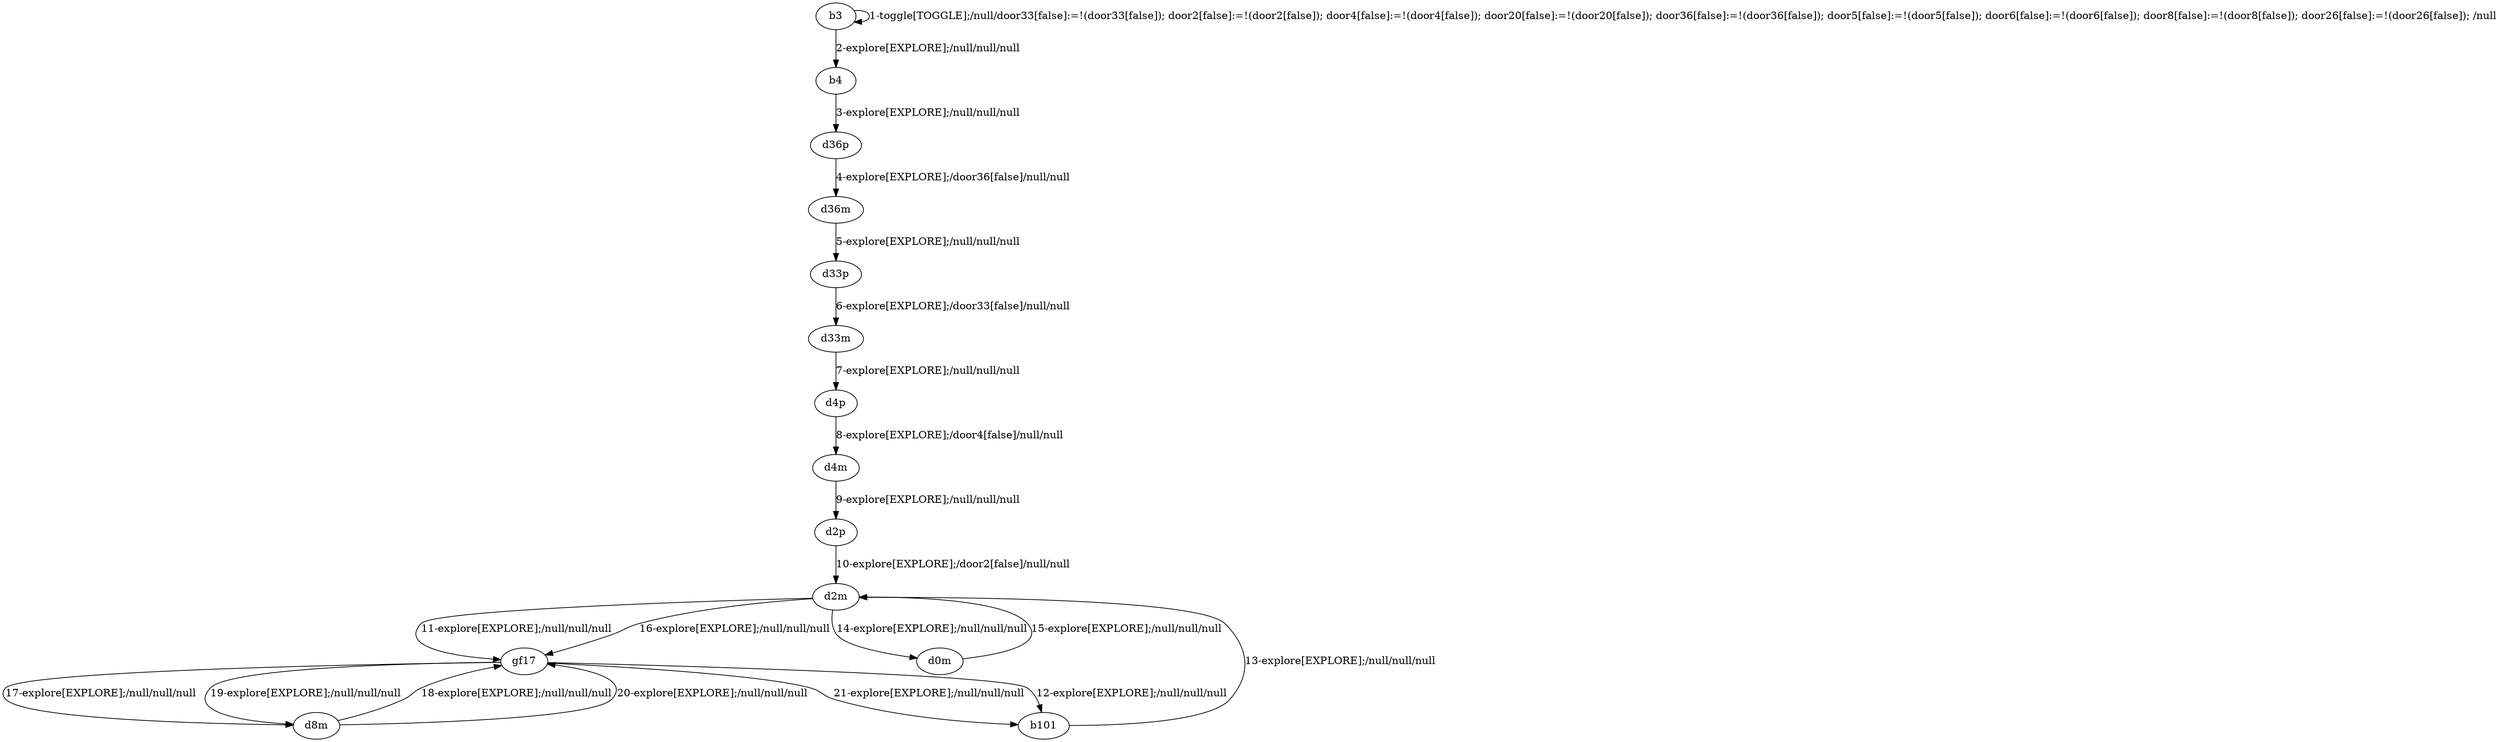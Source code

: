 # Total number of goals covered by this test: 6
# d8m --> gf17
# gf17 --> b101
# b101 --> d2m
# d2m --> d0m
# d0m --> d2m
# gf17 --> d8m

digraph g {
"b3" -> "b3" [label = "1-toggle[TOGGLE];/null/door33[false]:=!(door33[false]); door2[false]:=!(door2[false]); door4[false]:=!(door4[false]); door20[false]:=!(door20[false]); door36[false]:=!(door36[false]); door5[false]:=!(door5[false]); door6[false]:=!(door6[false]); door8[false]:=!(door8[false]); door26[false]:=!(door26[false]); /null"];
"b3" -> "b4" [label = "2-explore[EXPLORE];/null/null/null"];
"b4" -> "d36p" [label = "3-explore[EXPLORE];/null/null/null"];
"d36p" -> "d36m" [label = "4-explore[EXPLORE];/door36[false]/null/null"];
"d36m" -> "d33p" [label = "5-explore[EXPLORE];/null/null/null"];
"d33p" -> "d33m" [label = "6-explore[EXPLORE];/door33[false]/null/null"];
"d33m" -> "d4p" [label = "7-explore[EXPLORE];/null/null/null"];
"d4p" -> "d4m" [label = "8-explore[EXPLORE];/door4[false]/null/null"];
"d4m" -> "d2p" [label = "9-explore[EXPLORE];/null/null/null"];
"d2p" -> "d2m" [label = "10-explore[EXPLORE];/door2[false]/null/null"];
"d2m" -> "gf17" [label = "11-explore[EXPLORE];/null/null/null"];
"gf17" -> "b101" [label = "12-explore[EXPLORE];/null/null/null"];
"b101" -> "d2m" [label = "13-explore[EXPLORE];/null/null/null"];
"d2m" -> "d0m" [label = "14-explore[EXPLORE];/null/null/null"];
"d0m" -> "d2m" [label = "15-explore[EXPLORE];/null/null/null"];
"d2m" -> "gf17" [label = "16-explore[EXPLORE];/null/null/null"];
"gf17" -> "d8m" [label = "17-explore[EXPLORE];/null/null/null"];
"d8m" -> "gf17" [label = "18-explore[EXPLORE];/null/null/null"];
"gf17" -> "d8m" [label = "19-explore[EXPLORE];/null/null/null"];
"d8m" -> "gf17" [label = "20-explore[EXPLORE];/null/null/null"];
"gf17" -> "b101" [label = "21-explore[EXPLORE];/null/null/null"];
}